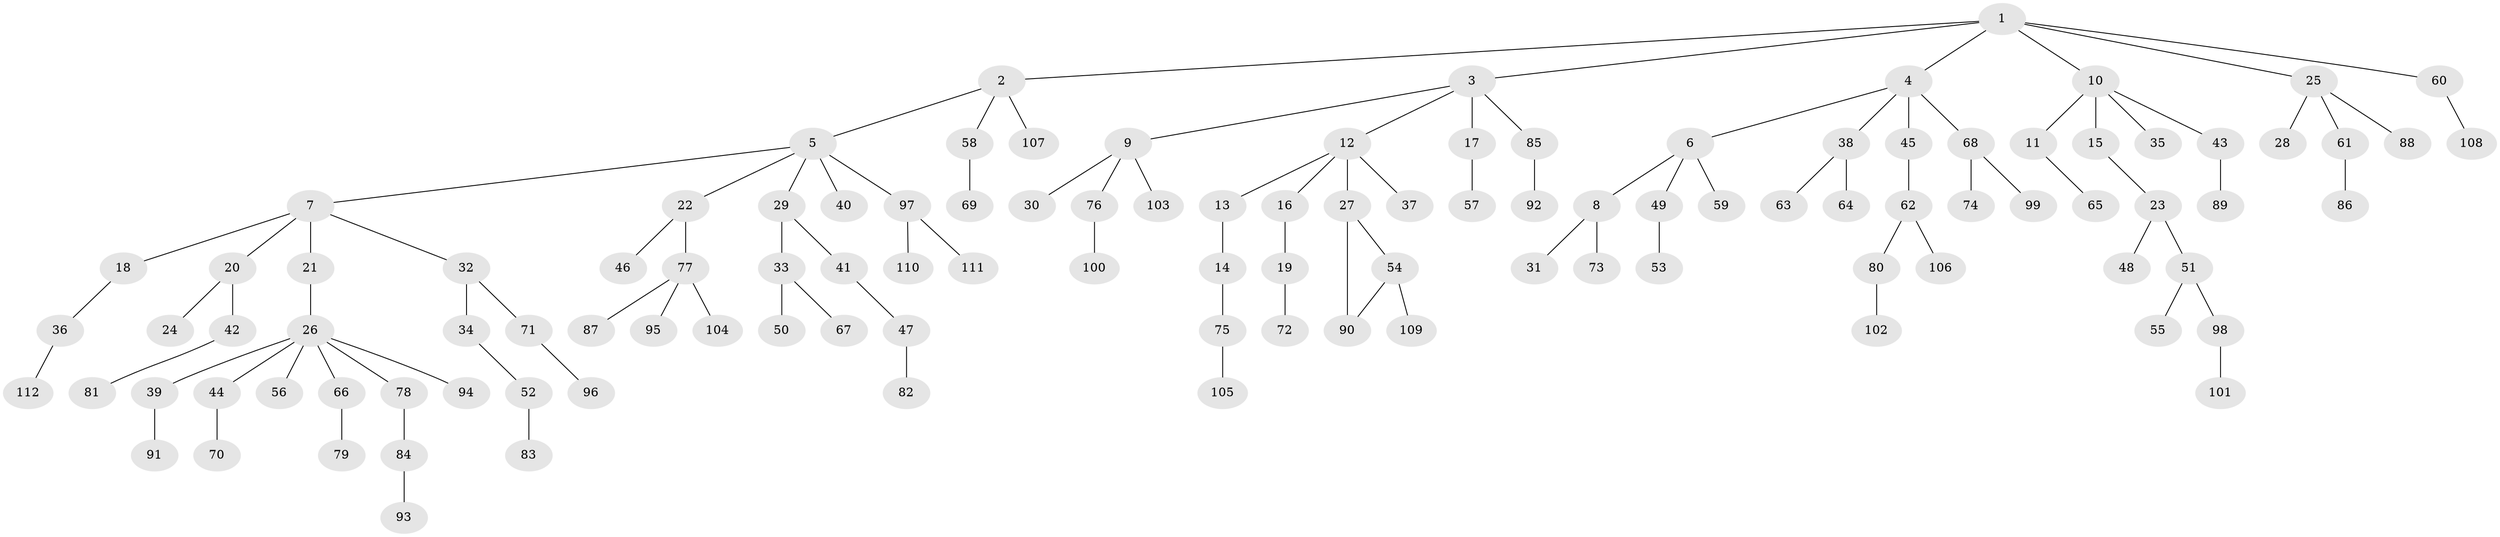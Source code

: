 // Generated by graph-tools (version 1.1) at 2025/10/02/27/25 16:10:52]
// undirected, 112 vertices, 112 edges
graph export_dot {
graph [start="1"]
  node [color=gray90,style=filled];
  1;
  2;
  3;
  4;
  5;
  6;
  7;
  8;
  9;
  10;
  11;
  12;
  13;
  14;
  15;
  16;
  17;
  18;
  19;
  20;
  21;
  22;
  23;
  24;
  25;
  26;
  27;
  28;
  29;
  30;
  31;
  32;
  33;
  34;
  35;
  36;
  37;
  38;
  39;
  40;
  41;
  42;
  43;
  44;
  45;
  46;
  47;
  48;
  49;
  50;
  51;
  52;
  53;
  54;
  55;
  56;
  57;
  58;
  59;
  60;
  61;
  62;
  63;
  64;
  65;
  66;
  67;
  68;
  69;
  70;
  71;
  72;
  73;
  74;
  75;
  76;
  77;
  78;
  79;
  80;
  81;
  82;
  83;
  84;
  85;
  86;
  87;
  88;
  89;
  90;
  91;
  92;
  93;
  94;
  95;
  96;
  97;
  98;
  99;
  100;
  101;
  102;
  103;
  104;
  105;
  106;
  107;
  108;
  109;
  110;
  111;
  112;
  1 -- 2;
  1 -- 3;
  1 -- 4;
  1 -- 10;
  1 -- 25;
  1 -- 60;
  2 -- 5;
  2 -- 58;
  2 -- 107;
  3 -- 9;
  3 -- 12;
  3 -- 17;
  3 -- 85;
  4 -- 6;
  4 -- 38;
  4 -- 45;
  4 -- 68;
  5 -- 7;
  5 -- 22;
  5 -- 29;
  5 -- 40;
  5 -- 97;
  6 -- 8;
  6 -- 49;
  6 -- 59;
  7 -- 18;
  7 -- 20;
  7 -- 21;
  7 -- 32;
  8 -- 31;
  8 -- 73;
  9 -- 30;
  9 -- 76;
  9 -- 103;
  10 -- 11;
  10 -- 15;
  10 -- 35;
  10 -- 43;
  11 -- 65;
  12 -- 13;
  12 -- 16;
  12 -- 27;
  12 -- 37;
  13 -- 14;
  14 -- 75;
  15 -- 23;
  16 -- 19;
  17 -- 57;
  18 -- 36;
  19 -- 72;
  20 -- 24;
  20 -- 42;
  21 -- 26;
  22 -- 46;
  22 -- 77;
  23 -- 48;
  23 -- 51;
  25 -- 28;
  25 -- 61;
  25 -- 88;
  26 -- 39;
  26 -- 44;
  26 -- 56;
  26 -- 66;
  26 -- 78;
  26 -- 94;
  27 -- 54;
  27 -- 90;
  29 -- 33;
  29 -- 41;
  32 -- 34;
  32 -- 71;
  33 -- 50;
  33 -- 67;
  34 -- 52;
  36 -- 112;
  38 -- 63;
  38 -- 64;
  39 -- 91;
  41 -- 47;
  42 -- 81;
  43 -- 89;
  44 -- 70;
  45 -- 62;
  47 -- 82;
  49 -- 53;
  51 -- 55;
  51 -- 98;
  52 -- 83;
  54 -- 90;
  54 -- 109;
  58 -- 69;
  60 -- 108;
  61 -- 86;
  62 -- 80;
  62 -- 106;
  66 -- 79;
  68 -- 74;
  68 -- 99;
  71 -- 96;
  75 -- 105;
  76 -- 100;
  77 -- 87;
  77 -- 95;
  77 -- 104;
  78 -- 84;
  80 -- 102;
  84 -- 93;
  85 -- 92;
  97 -- 110;
  97 -- 111;
  98 -- 101;
}
